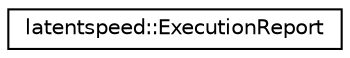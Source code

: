 digraph "Graphical Class Hierarchy"
{
 // LATEX_PDF_SIZE
  edge [fontname="Helvetica",fontsize="10",labelfontname="Helvetica",labelfontsize="10"];
  node [fontname="Helvetica",fontsize="10",shape=record];
  rankdir="LR";
  Node0 [label="latentspeed::ExecutionReport",height=0.2,width=0.4,color="black", fillcolor="white", style="filled",URL="$structlatentspeed_1_1ExecutionReport.html",tooltip="Order execution status report."];
}
